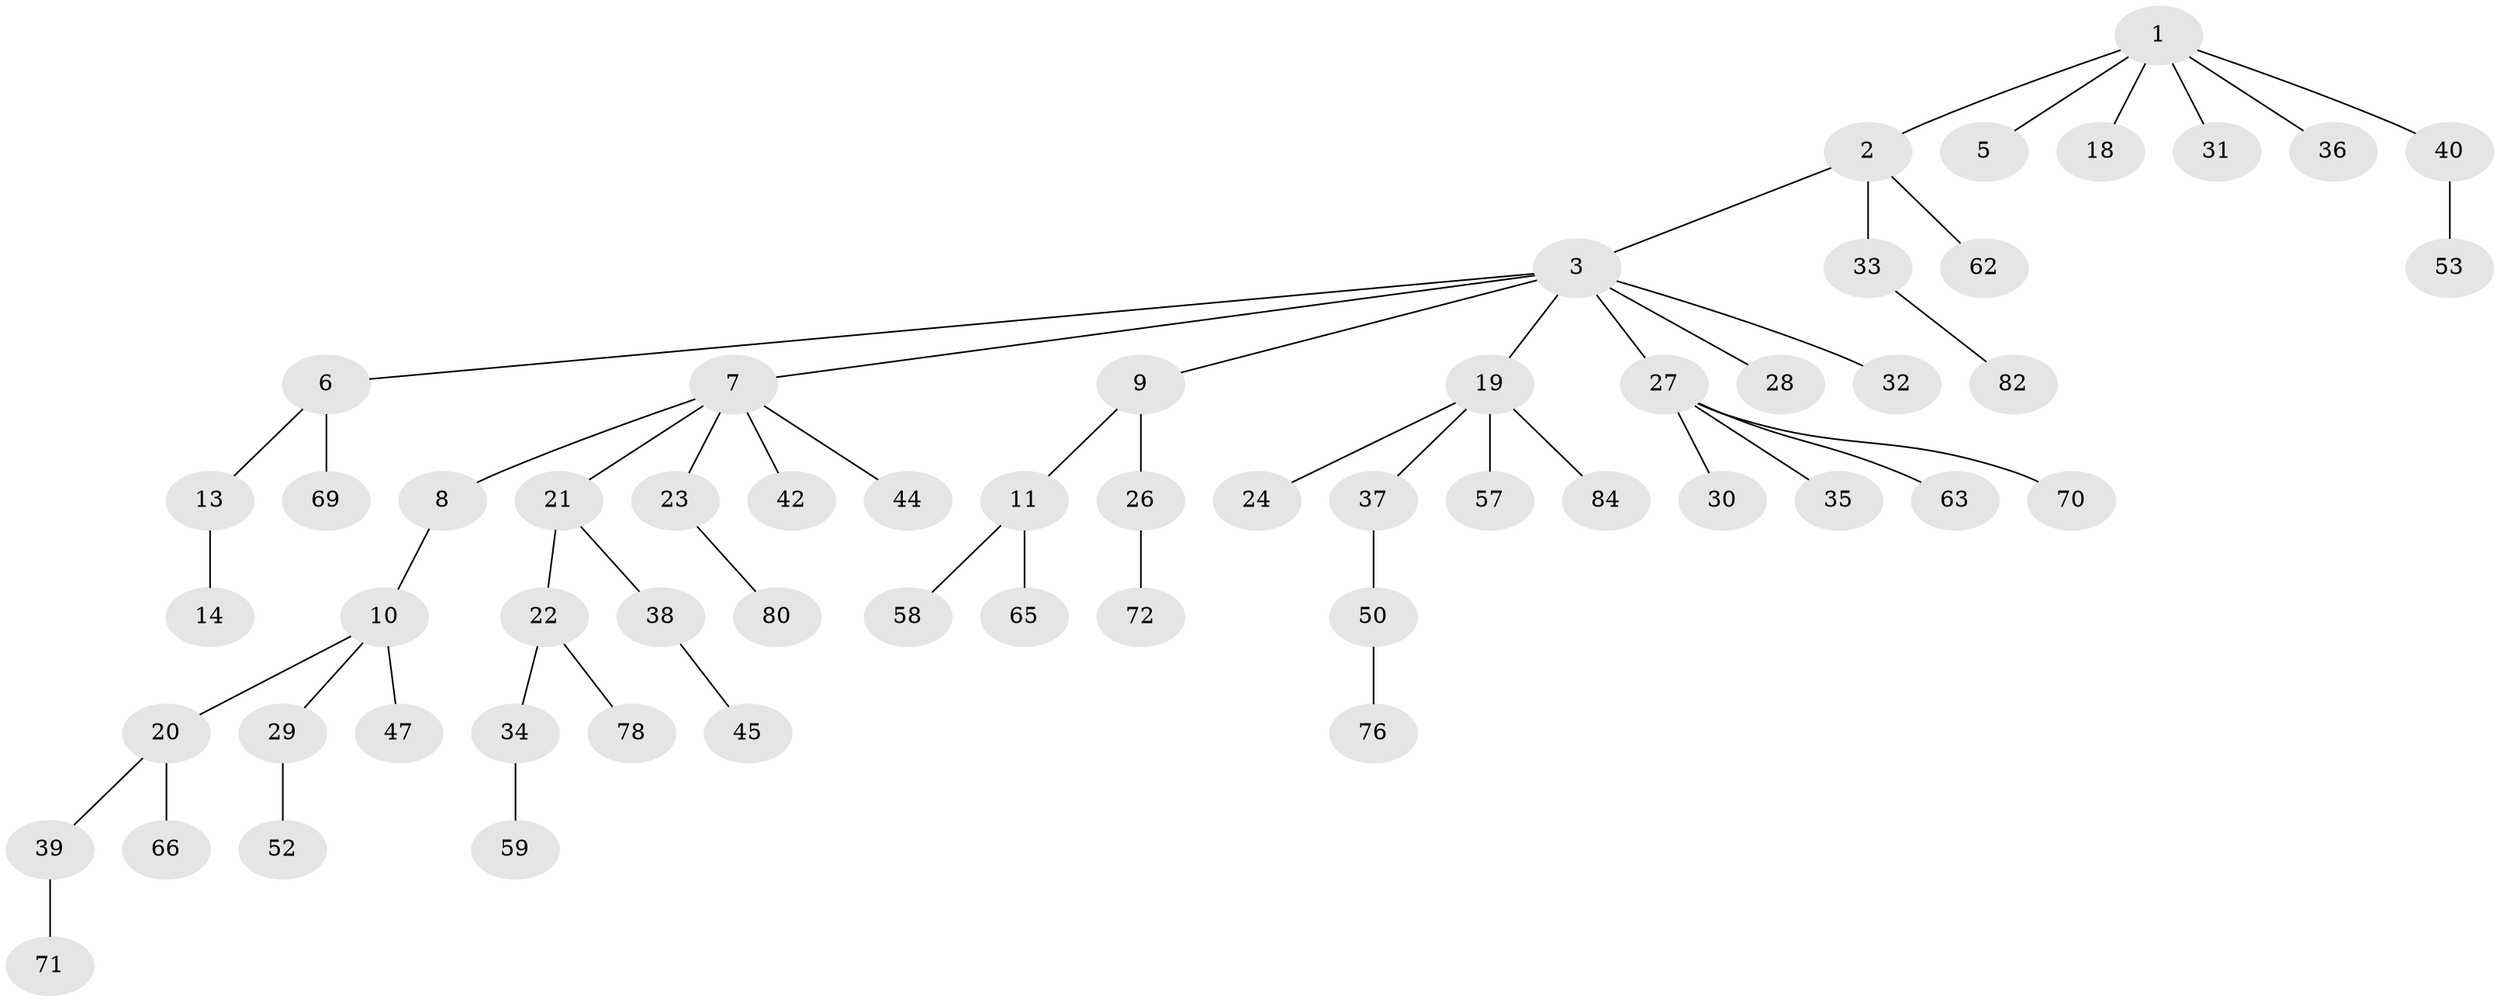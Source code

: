 // Generated by graph-tools (version 1.1) at 2025/24/03/03/25 07:24:07]
// undirected, 57 vertices, 56 edges
graph export_dot {
graph [start="1"]
  node [color=gray90,style=filled];
  1 [super="+4"];
  2 [super="+60"];
  3 [super="+17"];
  5;
  6 [super="+61"];
  7 [super="+12"];
  8 [super="+51"];
  9;
  10 [super="+16"];
  11 [super="+15"];
  13 [super="+48"];
  14;
  18;
  19 [super="+56"];
  20 [super="+25"];
  21;
  22 [super="+67"];
  23 [super="+49"];
  24;
  26 [super="+43"];
  27 [super="+55"];
  28 [super="+83"];
  29 [super="+41"];
  30 [super="+46"];
  31;
  32;
  33 [super="+68"];
  34;
  35;
  36;
  37 [super="+74"];
  38 [super="+75"];
  39 [super="+73"];
  40 [super="+64"];
  42;
  44;
  45;
  47 [super="+79"];
  50 [super="+54"];
  52;
  53 [super="+81"];
  57;
  58;
  59;
  62 [super="+77"];
  63;
  65;
  66;
  69;
  70;
  71;
  72;
  76;
  78;
  80;
  82;
  84;
  1 -- 2;
  1 -- 5;
  1 -- 18;
  1 -- 36;
  1 -- 40;
  1 -- 31;
  2 -- 3;
  2 -- 33;
  2 -- 62;
  3 -- 6;
  3 -- 7;
  3 -- 9;
  3 -- 19;
  3 -- 32;
  3 -- 27;
  3 -- 28;
  6 -- 13;
  6 -- 69;
  7 -- 8;
  7 -- 23;
  7 -- 42;
  7 -- 44;
  7 -- 21;
  8 -- 10;
  9 -- 11;
  9 -- 26;
  10 -- 20;
  10 -- 47;
  10 -- 29;
  11 -- 65;
  11 -- 58;
  13 -- 14;
  19 -- 24;
  19 -- 37;
  19 -- 57;
  19 -- 84;
  20 -- 66;
  20 -- 39;
  21 -- 22;
  21 -- 38;
  22 -- 34;
  22 -- 78;
  23 -- 80;
  26 -- 72;
  27 -- 30;
  27 -- 35;
  27 -- 63;
  27 -- 70;
  29 -- 52;
  33 -- 82;
  34 -- 59;
  37 -- 50;
  38 -- 45;
  39 -- 71;
  40 -- 53;
  50 -- 76;
}
